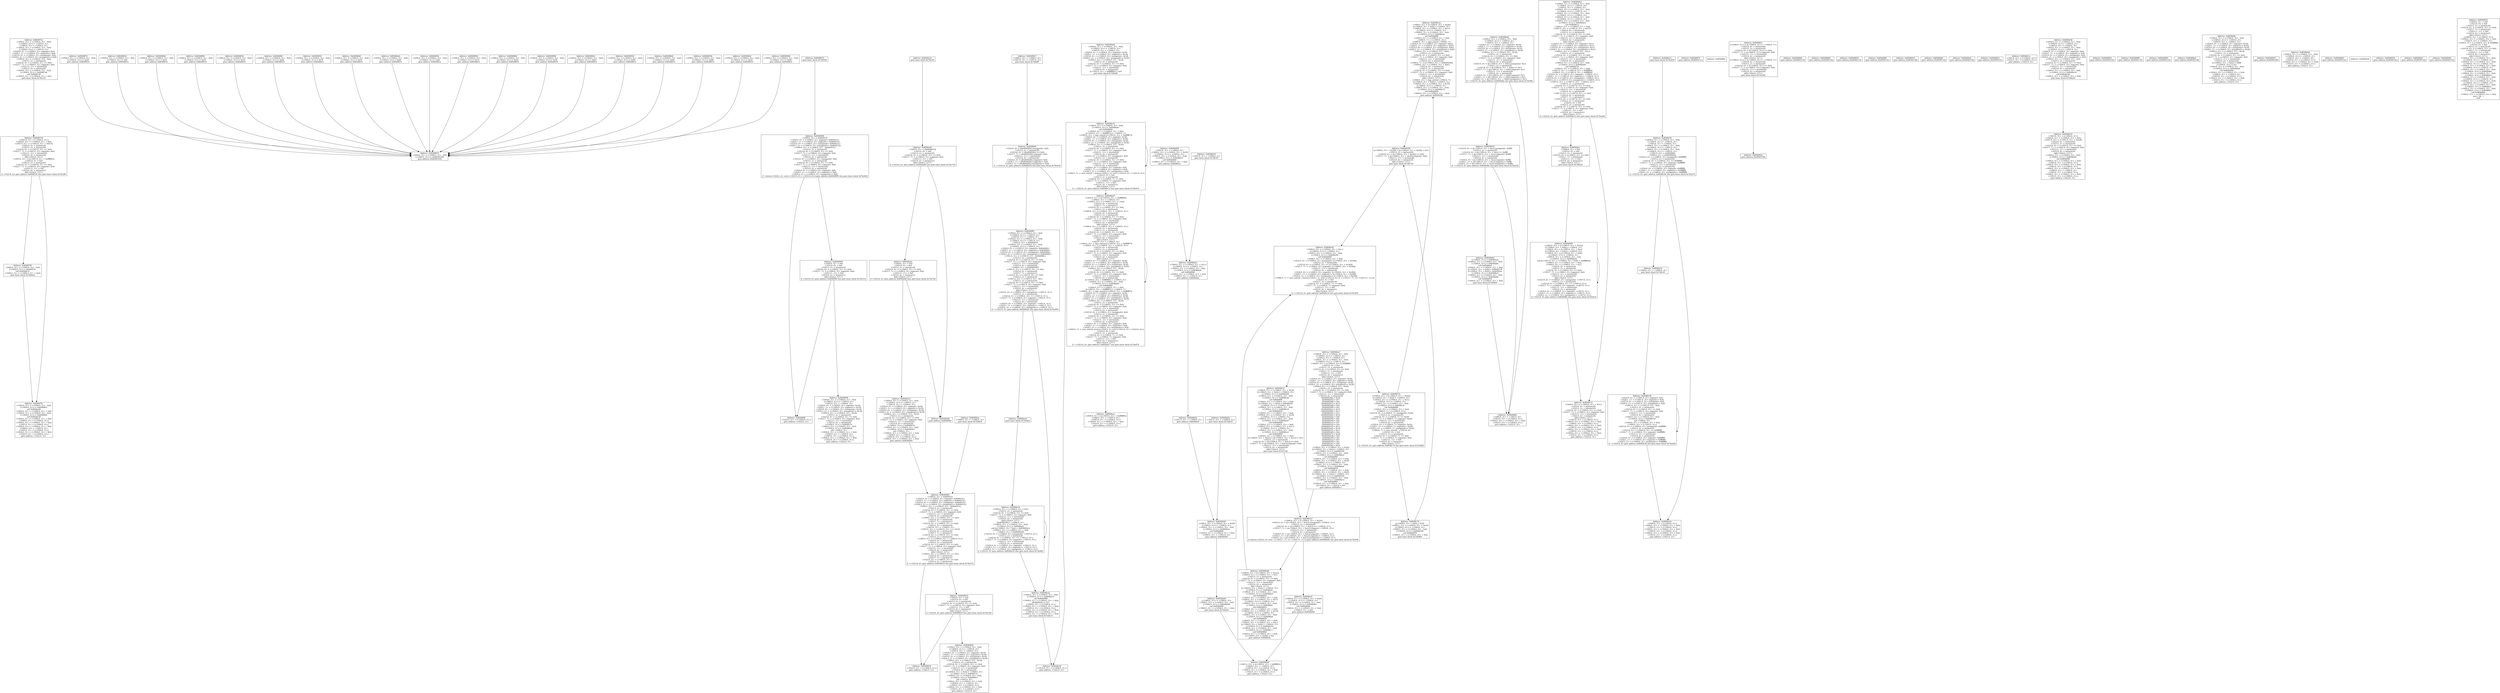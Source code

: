 digraph Program0x76d880 {
basicBlock0x76e390 [shape=box,label="Address: 0x80487dc\n<1004:0..31> = (<1004:0..31> - 0x4)\n[<1004:0..31>] = <1005:0..31>\n<1005:0..31> = <1004:0..31>\n<1004:0..31> = (<1004:0..31> - 0x4)\n[<1004:0..31>] = <1001:0..31>\n<1024:0..0> = (<1004:0..31> (signed)< 0x4)\n<1024:1..1> = (<1004:0..31> (signed)<= 0x4)\n<1023:0..0> = (<1004:0..31> (unsigned)< 0x4)\n<1024:2..2> = (<1004:0..31> (unsigned)<= 0x4)\n<1004:0..31> = (<1004:0..31> - 0x4)\n<1023:2..2> = intrinsic(0)\n<1023:6..6> = (<1004:0..31> == 0x0)\n<1023:7..7> = (<1004:0..31> (signed)< 0x0)\n<1023:11..11> = intrinsic(0)\n<1023:4..4> = intrinsic(0)\n<1004:0..31> = (<1004:0..31> - 0x4)\n[<1004:0..31>] = 0x80487e8\ncall 0x80487e8\n<1004:0..31> = (<1004:0..31> + 0x4)\ngoto basic block 0x76ec30\n"];
basicBlock0x76e3f0 [shape=box,label="Address: 0x80487f9\n<1004:0..31> = (<1004:0..31> - 0x4)\n[<1004:0..31>] = 0x80487fe\ncall 0x8048870\n<1004:0..31> = (<1004:0..31> + 0x4)\ngoto basic block 0x7d0da0\n"];
basicBlock0x76e450 [shape=box,label="Address: 0x8048810\n<1004:0..31> = (<1004:0..31> - 0x4)\n[<1004:0..31>] = [0x8049100]\ngoto address [0x8049104]\n"];
basicBlock0x76e4b0 [shape=box,label="Address: 0x804898f\n<1022:0..31> = [<1004:0..31>]\ngoto address <1022:0..31>\n"];
basicBlock0x76e510 [shape=box,label="Address: 0x8048999\n<1004:0..31> = (<1004:0..31> - 0x4)\n[<1004:0..31>] = <1005:0..31>\n<1005:0..31> = <1004:0..31>\n<1024:0..0> = (<1004:0..31> (signed)< 0x18)\n<1024:1..1> = (<1004:0..31> (signed)<= 0x18)\n<1023:0..0> = (<1004:0..31> (unsigned)< 0x18)\n<1024:2..2> = (<1004:0..31> (unsigned)<= 0x18)\n<1004:0..31> = (<1004:0..31> - 0x18)\n<1023:2..2> = intrinsic(0)\n<1023:6..6> = (<1004:0..31> == 0x0)\n<1023:7..7> = (<1004:0..31> (signed)< 0x0)\n<1023:11..11> = intrinsic(0)\n<1023:4..4> = intrinsic(0)\n[<1004:0..31>] = 0x804915c\n<1004:0..31> = (<1004:0..31> - 0x4)\n[<1004:0..31>] = 0x80489a8\ncall <1000:0..31>\n<1004:0..31> = (<1004:0..31> + 0x4)\n<1004:0..31> = <1005:0..31>\n<1005:0..31> = [<1004:0..31>]\n<1004:0..31> = (<1004:0..31> + 0x4)\n<1022:0..31> = [<1004:0..31>]\ngoto address <1022:0..31>\n"];
basicBlock0x76e570 [shape=box,label="Address: 0x80489c8\n<1022:0..31> = [<1004:0..31>]\ngoto address <1022:0..31>\n"];
basicBlock0x76e5d0 [shape=box,label="Address: 0x80489d2\n<1004:0..31> = (<1004:0..31> - 0x4)\n[<1004:0..31>] = <1005:0..31>\n<1005:0..31> = <1004:0..31>\n<1024:0..0> = (<1004:0..31> (signed)< 0x18)\n<1024:1..1> = (<1004:0..31> (signed)<= 0x18)\n<1023:0..0> = (<1004:0..31> (unsigned)< 0x18)\n<1024:2..2> = (<1004:0..31> (unsigned)<= 0x18)\n<1004:0..31> = (<1004:0..31> - 0x18)\n<1023:2..2> = intrinsic(0)\n<1023:6..6> = (<1004:0..31> == 0x0)\n<1023:7..7> = (<1004:0..31> (signed)< 0x0)\n<1023:11..11> = intrinsic(0)\n<1023:4..4> = intrinsic(0)\n[(<1004:0..31> + 0x4)] = <1000:0..31>\n[<1004:0..31>] = 0x804915c\n<1004:0..31> = (<1004:0..31> - 0x4)\n[<1004:0..31>] = 0x80489e5\ncall <1003:0..31>\n<1004:0..31> = (<1004:0..31> + 0x4)\n<1004:0..31> = <1005:0..31>\n<1005:0..31> = [<1004:0..31>]\n<1004:0..31> = (<1004:0..31> + 0x4)\n<1022:0..31> = [<1004:0..31>]\ngoto address <1022:0..31>\n"];
basicBlock0x76e630 [shape=box,label="Address: 0x80489f9\n<1004:0..31> = (<1004:0..31> - 0x4)\n[<1004:0..31>] = <1005:0..31>\n<1005:0..31> = <1004:0..31>\n<1004:0..31> = (<1004:0..31> - 0x4)\n[<1004:0..31>] = <1001:0..31>\n<1001:0..31> = 0x8049010\n<1004:0..31> = (<1004:0..31> - 0x4)\n[<1004:0..31>] = <1003:0..31>\n<1024:0..0> = (<1001:0..31> (signed)< 0x804900c)\n<1024:1..1> = (<1001:0..31> (signed)<= 0x804900c)\n<1023:0..0> = (<1001:0..31> (unsigned)< 0x804900c)\n<1024:2..2> = (<1001:0..31> (unsigned)<= 0x804900c)\n<1001:0..31> = (<1001:0..31> - 0x804900c)\n<1023:2..2> = intrinsic(0)\n<1023:6..6> = (<1001:0..31> == 0x0)\n<1023:7..7> = (<1001:0..31> (signed)< 0x0)\n<1023:11..11> = intrinsic(0)\n<1023:4..4> = intrinsic(0)\n<1000:0..31> = [0x8049290]\n<1001:0..31> = (<1001:0..31> >> 0x2)\n<1023:0..0> = intrinsic(0)\n<1023:7..7> = intrinsic(1)\n<1023:6..6> = (<1001:0..31> == 0x0)\n<1023:2..2> = intrinsic(0)\n<1001:0..31> = (<1001:0..31> - 0x1)\n<1023:2..2> = intrinsic(0)\n<1023:6..6> = (<1001:0..31> == 0x0)\n<1023:7..7> = (<1001:0..31> (signed)< 0x0)\n<1023:11..11> = intrinsic(0)\n<1023:4..4> = intrinsic(0)\nkill(<1024:0..127>)\n<1023:0..0> = (<1000:0..31> (unsigned)< <1001:0..31>)\n<1023:2..2> = intrinsic(0)\n<1023:6..6> = (<1000:0..31> == <1001:0..31>)\n<1023:7..7> = (<1000:0..31> (signed)< <1001:0..31>)\n<1023:11..11> = intrinsic(0)\n<1023:4..4> = intrinsic(0)\n<1024:0..0> = (<1000:0..31> (signed)< <1001:0..31>)\n<1024:1..1> = (<1000:0..31> (signed)<= <1001:0..31>)\n<1024:2..2> = (<1000:0..31> (unsigned)<= <1001:0..31>)\nif ~<1023:0..0> goto address 0x8048a2e else goto basic block 0x76e690\n"];
basicBlock0x76e690 [shape=box,label="Address: 0x8048a16\ngoto basic block 0x7d04a0\n"];
basicBlock0x76e6f0 [shape=box,label="Address: 0x8048a2e\n<1004:0..31> = (<1004:0..31> - 0x4)\n[<1004:0..31>] = 0x8048a33\ncall 0x8048980\n<1004:0..31> = (<1004:0..31> + 0x4)\n[0x804928c] = 0x1\n<1000:0..31> = [<1004:0..31>]\n<1004:0..31> = (<1004:0..31> + 0x4)\n<1001:0..31> = [<1004:0..31>]\n<1004:0..31> = (<1004:0..31> + 0x4)\n<1005:0..31> = [<1004:0..31>]\n<1004:0..31> = (<1004:0..31> + 0x4)\ngoto basic block 0x7d0ec0\n"];
basicBlock0x76e750 [shape=box,label="Address: 0x8048a4a\n<1000:0..31> = 0x0\n<1023:0..0> = 0x0\n<1023:2..2> = intrinsic(0)\n<1023:6..6> = (<1000:0..31> == 0x0)\n<1023:7..7> = (<1000:0..31> (signed)< 0x0)\n<1023:11..11> = 0x0\n<1023:4..4> = intrinsic(1)\nkill(<1024:0..127>)\nif <1023:6..6> goto address 0x8048a68 else goto basic block 0x76e7b0\n"];
basicBlock0x76e7b0 [shape=box,label="Address: 0x8048a53\n<1004:0..31> = (<1004:0..31> - 0x4)\n[<1004:0..31>] = <1005:0..31>\n<1005:0..31> = <1004:0..31>\n<1024:0..0> = (<1004:0..31> (signed)< 0x18)\n<1024:1..1> = (<1004:0..31> (signed)<= 0x18)\n<1023:0..0> = (<1004:0..31> (unsigned)< 0x18)\n<1024:2..2> = (<1004:0..31> (unsigned)<= 0x18)\n<1004:0..31> = (<1004:0..31> - 0x18)\n<1023:2..2> = intrinsic(0)\n<1023:6..6> = (<1004:0..31> == 0x0)\n<1023:7..7> = (<1004:0..31> (signed)< 0x0)\n<1023:11..11> = intrinsic(0)\n<1023:4..4> = intrinsic(0)\n[<1004:0..31>] = 0x8049014\n<1004:0..31> = (<1004:0..31> - 0x4)\n[<1004:0..31>] = 0x8048a62\ncall <1000:0..31>\n<1004:0..31> = (<1004:0..31> + 0x4)\n<1004:0..31> = <1005:0..31>\n<1005:0..31> = [<1004:0..31>]\n<1004:0..31> = (<1004:0..31> + 0x4)\ngoto address 0x80489b0\n"];
basicBlock0x76e810 [shape=box,label="Address: 0x8048a97\n<1003:0..31> = [(<1005:0..31> + 0xfffffff0)]\n<1000:0..31> = <1003:0..31>\n<1000:0..31> = (<1000:0..31> << 0x2)\n<1023:0..0> = intrinsic(0)\n<1023:7..7> = intrinsic(1)\n<1023:6..6> = (<1000:0..31> == 0x0)\n<1023:2..2> = intrinsic(0)\n<1000:0..31> = (<1000:0..31> + <1003:0..31>)\n<1023:0..0> = intrinsic(0)\n<1023:2..2> = intrinsic(0)\n<1023:6..6> = (<1000:0..31> == 0x0)\n<1023:7..7> = (<1000:0..31> (signed)< 0x0)\n<1023:11..11> = intrinsic(0)\n<1023:4..4> = intrinsic(0)\nkill(<1024:0..127>)\n<1000:0..31> = (<1000:0..31> + <1000:0..31>)\n<1023:0..0> = intrinsic(0)\n<1023:2..2> = intrinsic(0)\n<1023:6..6> = (<1000:0..31> == 0x0)\n<1023:7..7> = (<1000:0..31> (signed)< 0x0)\n<1023:11..11> = intrinsic(0)\n<1023:4..4> = intrinsic(0)\nkill(<1024:0..127>)\n<1003:0..31> = <1000:0..31>\n<1000:0..31> = sign_extend [(<1005:0..31> + 0xfffffff7)]\n<1000:0..31> = (<1000:0..31> + <1003:0..31>)\n<1023:0..0> = intrinsic(0)\n<1023:2..2> = intrinsic(0)\n<1023:6..6> = (<1000:0..31> == 0x0)\n<1023:7..7> = (<1000:0..31> (signed)< 0x0)\n<1023:11..11> = intrinsic(0)\n<1023:4..4> = intrinsic(0)\nkill(<1024:0..127>)\n<1024:0..0> = (<1000:0..31> (signed)< 0x30)\n<1024:1..1> = (<1000:0..31> (signed)<= 0x30)\n<1023:0..0> = (<1000:0..31> (unsigned)< 0x30)\n<1024:2..2> = (<1000:0..31> (unsigned)<= 0x30)\n<1000:0..31> = (<1000:0..31> - 0x30)\n<1023:2..2> = intrinsic(0)\n<1023:6..6> = (<1000:0..31> == 0x0)\n<1023:7..7> = (<1000:0..31> (signed)< 0x0)\n<1023:11..11> = intrinsic(0)\n<1023:4..4> = intrinsic(0)\n[(<1005:0..31> + 0xfffffff0)] = <1000:0..31>\n<1004:0..31> = (<1004:0..31> - 0x4)\n[<1004:0..31>] = 0x8048ab6\ncall 0x8048840\n<1004:0..31> = (<1004:0..31> + 0x4)\n[(<1005:0..31> + 0xfffffff7)] = <1000:0..7>\n<1000:0..31> = sign_extend [(<1005:0..31> + 0xfffffff7)]\n<1024:0..0> = (<1000:0..31> (signed)< 0x30)\n<1024:1..1> = (<1000:0..31> (signed)<= 0x30)\n<1023:0..0> = (<1000:0..31> (unsigned)< 0x30)\n<1024:2..2> = (<1000:0..31> (unsigned)<= 0x30)\n<1000:0..31> = (<1000:0..31> - 0x30)\n<1023:2..2> = intrinsic(0)\n<1023:6..6> = (<1000:0..31> == 0x0)\n<1023:7..7> = (<1000:0..31> (signed)< 0x0)\n<1023:11..11> = intrinsic(0)\n<1023:4..4> = intrinsic(0)\n<1023:0..0> = (<1000:0..31> (unsigned)< 0x9)\n<1023:2..2> = intrinsic(0)\n<1023:6..6> = (<1000:0..31> == 0x9)\n<1023:7..7> = (<1000:0..31> (signed)< 0x9)\n<1023:11..11> = intrinsic(0)\n<1023:4..4> = intrinsic(0)\n<1024:0..0> = (<1000:0..31> (signed)< 0x9)\n<1024:1..1> = (<1000:0..31> (signed)<= 0x9)\n<1024:2..2> = (<1000:0..31> (unsigned)<= 0x9)\n<1000:0..7> = zero_extend choice(<1024:2..2> over (<1023:0..0> | <1023:6..6>))\n<1023:0..0> = 0x0\n<1023:2..2> = intrinsic(0)\n<1023:6..6> = (<1000:0..7> == 0x0)\n<1023:7..7> = (<1000:0..7> (signed)< 0x0)\n<1023:11..11> = 0x0\n<1023:4..4> = intrinsic(1)\nkill(<1024:0..127>)\nif ~<1023:6..6> goto address 0x8048a97 else goto basic block 0x76e870\n"];
basicBlock0x76e870 [shape=box,label="Address: 0x8048aca\n<1000:0..31> = [(<1005:0..31> + 0xfffffff0)]\n<1004:0..31> = <1005:0..31>\n<1005:0..31> = [<1004:0..31>]\n<1004:0..31> = (<1004:0..31> + 0x4)\n<1022:0..31> = [<1004:0..31>]\ngoto address <1022:0..31>\n"];
basicBlock0x76e8d0 [shape=box,label="Address: 0x8048c3a\n<1000:0..31> = [(<1004:0..31> + 0x28)]\n[(<1004:0..31> + 0x4)] = <1000:0..31>\n<1000:0..31> = (<1004:0..31> + 0x1c)\n[<1004:0..31>] = <1000:0..31>\n<1004:0..31> = (<1004:0..31> - 0x4)\n[<1004:0..31>] = 0x8048c4e\ncall 0x8048880\n<1004:0..31> = (<1004:0..31> + 0x4)\n<1000:0..7> = [<1000:0..31>]\n<1000:0..31> = sign_extend <1000:0..7>\n<1024:0..0> = (<1000:0..31> (signed)< 0x61)\n<1024:1..1> = (<1000:0..31> (signed)<= 0x61)\n<1023:0..0> = (<1000:0..31> (unsigned)< 0x61)\n<1024:2..2> = (<1000:0..31> (unsigned)<= 0x61)\n<1000:0..31> = (<1000:0..31> - 0x61)\n<1023:2..2> = intrinsic(0)\n<1023:6..6> = (<1000:0..31> == 0x0)\n<1023:7..7> = (<1000:0..31> (signed)< 0x0)\n<1023:11..11> = intrinsic(0)\n<1023:4..4> = intrinsic(0)\n<1000:0..7> = [(<1000:0..31> + 0x8049294)]\n<1000:0..31> = (<1000:0..31> + 0x61)\n<1023:0..0> = intrinsic(0)\n<1023:2..2> = intrinsic(0)\n<1023:6..6> = (<1000:0..31> == 0x0)\n<1023:7..7> = (<1000:0..31> (signed)< 0x0)\n<1023:11..11> = intrinsic(0)\n<1023:4..4> = intrinsic(0)\nkill(<1024:0..127>)\n<1000:0..31> = sign_extend <1000:0..7>\n[(<1004:0..31> + 0x4)] = <1000:0..31>\n<1000:0..31> = (<1004:0..31> + 0x18)\n[<1004:0..31>] = <1000:0..31>\n<1004:0..31> = (<1004:0..31> - 0x4)\n[<1004:0..31>] = 0x8048c72\ncall 0x8048850\n<1004:0..31> = (<1004:0..31> + 0x4)\ngoto address 0x8048c88\n"];
basicBlock0x76e930 [shape=box,label="Address: 0x8048ca7\n<1000:0..31> = (<1004:0..31> + 0x18)\n[(<1004:0..31> + 0x4)] = <1000:0..31>\n[<1004:0..31>] = 0x8049200\n<1004:0..31> = (<1004:0..31> - 0x4)\n[<1004:0..31>] = 0x8048cbb\ncall 0x80488f0\n<1004:0..31> = (<1004:0..31> + 0x4)\n[(<1004:0..31> + 0x4)] = 0x8048920\n[<1004:0..31>] = <1000:0..31>\n<1004:0..31> = (<1004:0..31> - 0x4)\n[<1004:0..31>] = 0x8048ccb\ncall 0x8048910\n<1004:0..31> = (<1004:0..31> + 0x4)\n<1000:0..31> = (<1004:0..31> + 0x18)\n[<1004:0..31>] = <1000:0..31>\n<1004:0..31> = (<1004:0..31> - 0x4)\n[<1004:0..31>] = 0x8048cd7\ncall 0x80488d0\n<1004:0..31> = (<1004:0..31> + 0x4)\n<1000:0..31> = (<1004:0..31> + 0x1c)\n[<1004:0..31>] = <1000:0..31>\n<1004:0..31> = (<1004:0..31> - 0x4)\n[<1004:0..31>] = 0x8048ce3\ncall 0x80488d0\n<1004:0..31> = (<1004:0..31> + 0x4)\n[(<1004:0..31> + 0x2c)] = ([(<1004:0..31> + 0x2c)] + 0x1)\n<1023:2..2> = intrinsic(0)\n<1023:6..6> = ([(<1004:0..31> + 0x2c)] == 0x0)\n<1023:7..7> = ([(<1004:0..31> + 0x2c)] (signed)< 0x0)\n<1023:11..11> = intrinsic(0)\n<1023:4..4> = intrinsic(0)\nkill(<1024:0..127>)\ngoto basic block 0x7d1100\n"];
basicBlock0x76e990 [shape=box,label="Address: 0x8048cf5\n<1000:0..31> = (<1004:0..31> + 0x20)\n[<1004:0..31>] = <1000:0..31>\n<1004:0..31> = (<1004:0..31> - 0x4)\n[<1004:0..31>] = 0x8048d01\ncall 0x80488d0\n<1004:0..31> = (<1004:0..31> + 0x4)\n<1000:0..31> = 0x0\ngoto address 0x8048d48\n"];
basicBlock0x76e9f0 [shape=box,label="Address: 0x8048d59\n<1023:0..0> = ([(<1005:0..31> + 0xc)] (unsigned)< 0xffff)\n<1023:2..2> = intrinsic(0)\n<1023:6..6> = ([(<1005:0..31> + 0xc)] == 0xffff)\n<1023:7..7> = ([(<1005:0..31> + 0xc)] (signed)< 0xffff)\n<1023:11..11> = intrinsic(0)\n<1023:4..4> = intrinsic(0)\n<1024:0..0> = ([(<1005:0..31> + 0xc)] (signed)< 0xffff)\n<1024:1..1> = ([(<1005:0..31> + 0xc)] (signed)<= 0xffff)\n<1024:2..2> = ([(<1005:0..31> + 0xc)] (unsigned)<= 0xffff)\nif ~<1023:6..6> goto address 0x8048d8a else goto basic block 0x76ea50\n"];
basicBlock0x76ea50 [shape=box,label="Address: 0x8048d62\n[<1004:0..31>] = 0x80492ae\n<1004:0..31> = (<1004:0..31> - 0x4)\n[<1004:0..31>] = 0x8048d6e\ncall 0x80488a0\n<1004:0..31> = (<1004:0..31> + 0x4)\n[(<1004:0..31> + 0x8)] = 0x8049158\n[(<1004:0..31> + 0x4)] = 0x80492ae\n[<1004:0..31>] = 0x80488c0\n<1004:0..31> = (<1004:0..31> - 0x4)\n[<1004:0..31>] = 0x8048d8a\ncall 0x8048830\n<1004:0..31> = (<1004:0..31> + 0x4)\ngoto basic block 0x7d0b00\n"];
basicBlock0x76eab0 [shape=box,label="Address: 0x8048dee\n<1006:0..31> = 0x0\n<1023:0..0> = 0x0\n<1023:2..2> = intrinsic(0)\n<1023:6..6> = (<1006:0..31> == 0x0)\n<1023:7..7> = intrinsic(0)\n<1023:11..11> = 0x0\n<1023:4..4> = intrinsic(1)\nkill(<1024:0..127>)\ngoto basic block 0x7d0c20\n"];
basicBlock0x76eb10 [shape=box,label="Address: 0x8048e12\n<1004:0..31> = (<1004:0..31> + 0x1c)\n<1023:0..0> = intrinsic(0)\n<1023:2..2> = intrinsic(0)\n<1023:6..6> = (<1004:0..31> == 0x0)\n<1023:7..7> = (<1004:0..31> (signed)< 0x0)\n<1023:11..11> = intrinsic(0)\n<1023:4..4> = intrinsic(0)\nkill(<1024:0..127>)\n<1001:0..31> = [<1004:0..31>]\n<1004:0..31> = (<1004:0..31> + 0x4)\n<1006:0..31> = [<1004:0..31>]\n<1004:0..31> = (<1004:0..31> + 0x4)\n<1007:0..31> = [<1004:0..31>]\n<1004:0..31> = (<1004:0..31> + 0x4)\n<1005:0..31> = [<1004:0..31>]\n<1004:0..31> = (<1004:0..31> + 0x4)\n<1022:0..31> = [<1004:0..31>]\ngoto address <1022:0..31>\n"];
basicBlock0x76eb70 [shape=box,label="Address: 0x8048e34\n<1006:0..31> = <1006:0..31>\ngoto basic block 0x7d0ce0\n"];
basicBlock0x76ebd0 [shape=box,label="Address: 0x8048e44\n<1000:0..31> = [<1004:0..31>]\n<1004:0..31> = (<1004:0..31> + 0x4)\n<1001:0..31> = [<1004:0..31>]\n<1004:0..31> = (<1004:0..31> + 0x4)\n<1005:0..31> = [<1004:0..31>]\n<1004:0..31> = (<1004:0..31> + 0x4)\n<1022:0..31> = [<1004:0..31>]\ngoto address <1022:0..31>\n"];
basicBlock0x76ec30 [shape=box,label="Address: 0x80487e8\n<1001:0..31> = [<1004:0..31>]\n<1004:0..31> = (<1004:0..31> + 0x4)\n<1001:0..31> = (<1001:0..31> + 0x914)\n<1023:0..0> = intrinsic(0)\n<1023:2..2> = intrinsic(0)\n<1023:6..6> = (<1001:0..31> == 0x0)\n<1023:7..7> = (<1001:0..31> (signed)< 0x0)\n<1023:11..11> = intrinsic(0)\n<1023:4..4> = intrinsic(0)\nkill(<1024:0..127>)\n<1003:0..31> = [(<1001:0..31> + 0xfffffffc)]\n<1023:0..0> = 0x0\n<1023:2..2> = intrinsic(0)\n<1023:6..6> = (<1003:0..31> == 0x0)\n<1023:7..7> = (<1003:0..31> (signed)< 0x0)\n<1023:11..11> = 0x0\n<1023:4..4> = intrinsic(1)\nkill(<1024:0..127>)\nif <1023:6..6> goto address 0x80487fe else goto basic block 0x76e3f0\n"];
basicBlock0x76ec90 [shape=box,label="Address: 0x8048870\ngoto address [0x804911c]\n"];
basicBlock0x76ecf0 [shape=box,label="Address: 0x8048a40\n<1002:0..31> = [0x8049014]\n<1023:0..0> = 0x0\n<1023:2..2> = intrinsic(0)\n<1023:6..6> = (<1002:0..31> == 0x0)\n<1023:7..7> = (<1002:0..31> (signed)< 0x0)\n<1023:11..11> = 0x0\n<1023:4..4> = intrinsic(1)\nkill(<1024:0..127>)\nif <1023:6..6> goto address 0x8048a68 else goto basic block 0x76e750\n"];
basicBlock0x76ed50 [shape=box,label="Address: 0x8048e20\n<1004:0..31> = (<1004:0..31> - 0x4)\n[<1004:0..31>] = <1005:0..31>\n<1005:0..31> = <1004:0..31>\n<1004:0..31> = (<1004:0..31> - 0x4)\n[<1004:0..31>] = <1001:0..31>\n<1004:0..31> = (<1004:0..31> - 0x4)\n[<1004:0..31>] = <1003:0..31>\n<1001:0..31> = 0x8049004\n<1000:0..31> = [0x8049004]\n<1023:0..0> = (<1000:0..31> (unsigned)< 0xffffffff)\n<1023:2..2> = intrinsic(0)\n<1023:6..6> = (<1000:0..31> == 0xffffffff)\n<1023:7..7> = (<1000:0..31> (signed)< 0xffffffff)\n<1023:11..11> = intrinsic(0)\n<1023:4..4> = intrinsic(0)\n<1024:0..0> = (<1000:0..31> (signed)< 0xffffffff)\n<1024:1..1> = (<1000:0..31> (signed)<= 0xffffffff)\n<1024:2..2> = (<1000:0..31> (unsigned)<= 0xffffffff)\nif <1023:6..6> goto address 0x8048e44 else goto basic block 0x76eb70\n"];
basicBlock0x76edb0 [shape=box,label="Address: 0x804880c\n"];
basicBlock0x76ee10 [shape=box,label="Address: 0x804881c\n[<1000:0..31>] = ([<1000:0..31>] + <1000:0..7>)\n<1023:0..0> = intrinsic(0)\n<1023:2..2> = intrinsic(0)\n<1023:6..6> = ([<1000:0..31>] == 0x0)\n<1023:7..7> = ([<1000:0..31>] (signed)< 0x0)\n<1023:11..11> = intrinsic(0)\n<1023:4..4> = intrinsic(0)\nkill(<1024:0..127>)\n[<1000:0..31>] = ([<1000:0..31>] + <1000:0..7>)\n<1023:0..0> = intrinsic(0)\n<1023:2..2> = intrinsic(0)\n<1023:6..6> = ([<1000:0..31>] == 0x0)\n<1023:7..7> = ([<1000:0..31>] (signed)< 0x0)\n<1023:11..11> = intrinsic(0)\n<1023:4..4> = intrinsic(0)\nkill(<1024:0..127>)\ngoto basic block 0x7d1040\n"];
basicBlock0x76ee70 [shape=box,label="Address: 0x8048990\n<1000:0..31> = 0x0\n<1023:0..0> = 0x0\n<1023:2..2> = intrinsic(0)\n<1023:6..6> = (<1000:0..31> == 0x0)\n<1023:7..7> = (<1000:0..31> (signed)< 0x0)\n<1023:11..11> = 0x0\n<1023:4..4> = intrinsic(1)\nkill(<1024:0..127>)\nif <1023:6..6> goto address 0x804898f else goto basic block 0x76e510\n"];
basicBlock0x76eed0 [shape=box,label="Address: 0x80489aa\n<1006:0..31> = <1006:0..31>\ngoto basic block 0x7d0620\n"];
basicBlock0x7d03e0 [shape=box,label="Address: 0x80489c9\n<1003:0..31> = 0x0\n<1023:0..0> = 0x0\n<1023:2..2> = intrinsic(0)\n<1023:6..6> = (<1003:0..31> == 0x0)\n<1023:7..7> = (<1003:0..31> (signed)< 0x0)\n<1023:11..11> = 0x0\n<1023:4..4> = intrinsic(1)\nkill(<1024:0..127>)\nif <1023:6..6> goto address 0x80489c8 else goto basic block 0x76e5d0\n"];
basicBlock0x7d0440 [shape=box,label="Address: 0x80489e7\n<1006:0..31> = <1006:0..31>\n<1007:0..31> = <1007:0..31>\ngoto basic block 0x7d6df0\n"];
basicBlock0x7d04a0 [shape=box,label="Address: 0x8048a18\n<1000:0..31> = (<1000:0..31> + 0x1)\n<1023:2..2> = intrinsic(0)\n<1023:6..6> = (<1000:0..31> == 0x0)\n<1023:7..7> = (<1000:0..31> (signed)< 0x0)\n<1023:11..11> = intrinsic(0)\n<1023:4..4> = intrinsic(0)\nkill(<1024:0..127>)\n[0x8049290] = <1000:0..31>\n<1004:0..31> = (<1004:0..31> - 0x4)\n[<1004:0..31>] = 0x8048a25\ncall [((<1000:0..31> * 0x4) + 0x804900c)]\n<1004:0..31> = (<1004:0..31> + 0x4)\n<1000:0..31> = [0x8049290]\n<1023:0..0> = (<1000:0..31> (unsigned)< <1001:0..31>)\n<1023:2..2> = intrinsic(0)\n<1023:6..6> = (<1000:0..31> == <1001:0..31>)\n<1023:7..7> = (<1000:0..31> (signed)< <1001:0..31>)\n<1023:11..11> = intrinsic(0)\n<1023:4..4> = intrinsic(0)\n<1024:0..0> = (<1000:0..31> (signed)< <1001:0..31>)\n<1024:1..1> = (<1000:0..31> (signed)<= <1001:0..31>)\n<1024:2..2> = (<1000:0..31> (unsigned)<= <1001:0..31>)\nif <1023:0..0> goto address 0x8048a18 else goto basic block 0x76e6f0\n"];
basicBlock0x7d0500 [shape=box,label="Address: 0x8048980\n<1000:0..31> = 0x804915f\n<1024:0..0> = (<1000:0..31> (signed)< 0x804915c)\n<1024:1..1> = (<1000:0..31> (signed)<= 0x804915c)\n<1023:0..0> = (<1000:0..31> (unsigned)< 0x804915c)\n<1024:2..2> = (<1000:0..31> (unsigned)<= 0x804915c)\n<1000:0..31> = (<1000:0..31> - 0x804915c)\n<1023:2..2> = intrinsic(0)\n<1023:6..6> = (<1000:0..31> == 0x0)\n<1023:7..7> = (<1000:0..31> (signed)< 0x0)\n<1023:11..11> = intrinsic(0)\n<1023:4..4> = intrinsic(0)\n<1023:0..0> = (<1000:0..31> (unsigned)< 0x6)\n<1023:2..2> = intrinsic(0)\n<1023:6..6> = (<1000:0..31> == 0x6)\n<1023:7..7> = (<1000:0..31> (signed)< 0x6)\n<1023:11..11> = intrinsic(0)\n<1023:4..4> = intrinsic(0)\n<1024:0..0> = (<1000:0..31> (signed)< 0x6)\n<1024:1..1> = (<1000:0..31> (signed)<= 0x6)\n<1024:2..2> = (<1000:0..31> (unsigned)<= 0x6)\nif ~choice(<1024:2..2> over (<1023:0..0> | <1023:6..6>)) goto address 0x8048990 else goto basic block 0x76e4b0\n"];
basicBlock0x7d0560 [shape=box,label="Address: 0x8048a3e\ngoto basic block 0x76ecf0\n"];
basicBlock0x7d05c0 [shape=box,label="Address: 0x8048a68\ngoto address 0x80489b0\n"];
basicBlock0x7d0620 [shape=box,label="Address: 0x80489b0\n<1000:0..31> = 0x804915c\n<1024:0..0> = (<1000:0..31> (signed)< 0x804915c)\n<1024:1..1> = (<1000:0..31> (signed)<= 0x804915c)\n<1023:0..0> = (<1000:0..31> (unsigned)< 0x804915c)\n<1024:2..2> = (<1000:0..31> (unsigned)<= 0x804915c)\n<1000:0..31> = (<1000:0..31> - 0x804915c)\n<1023:2..2> = intrinsic(0)\n<1023:6..6> = (<1000:0..31> == 0x0)\n<1023:7..7> = (<1000:0..31> (signed)< 0x0)\n<1023:11..11> = intrinsic(0)\n<1023:4..4> = intrinsic(0)\n<1000:0..31> = (<1000:0..31> >> 0x2)\n<1023:0..0> = intrinsic(0)\n<1023:7..7> = intrinsic(1)\n<1023:6..6> = (<1000:0..31> == 0x0)\n<1023:2..2> = intrinsic(0)\n<1003:0..31> = <1000:0..31>\n<1003:0..31> = (<1003:0..31> >>> 0x1f)\n<1023:0..0> = intrinsic(0)\n<1023:7..7> = intrinsic(1)\n<1023:6..6> = (<1003:0..31> == 0x0)\n<1023:2..2> = intrinsic(0)\n<1000:0..31> = (<1000:0..31> + <1003:0..31>)\n<1023:0..0> = intrinsic(0)\n<1023:2..2> = intrinsic(0)\n<1023:6..6> = (<1000:0..31> == 0x0)\n<1023:7..7> = (<1000:0..31> (signed)< 0x0)\n<1023:11..11> = intrinsic(0)\n<1023:4..4> = intrinsic(0)\nkill(<1024:0..127>)\n<1000:0..31> = (<1000:0..31> >> 0x1)\n<1023:0..0> = intrinsic(0)\n<1023:7..7> = intrinsic(1)\n<1023:6..6> = (<1000:0..31> == 0x0)\n<1023:2..2> = intrinsic(0)\nif ~<1023:6..6> goto address 0x80489c9 else goto basic block 0x76e570\n"];
basicBlock0x7d0680 [shape=box,label="Address: 0x8048840\ngoto address [0x8049110]\n"];
basicBlock0x7d06e0 [shape=box,label="Address: 0x8048acf\n<1004:0..31> = (<1004:0..31> - 0x4)\n[<1004:0..31>] = <1005:0..31>\n<1005:0..31> = <1004:0..31>\n<1004:0..31> = (<1004:0..31> - 0x4)\n[<1004:0..31>] = <1001:0..31>\n<1004:0..31> = (<1004:0..31> & 0xfffffff0)\n<1023:0..0> = 0x0\n<1023:2..2> = intrinsic(0)\n<1023:6..6> = (<1004:0..31> == 0x0)\n<1023:7..7> = intrinsic(0)\n<1023:11..11> = 0x0\n<1023:4..4> = intrinsic(1)\nkill(<1024:0..127>)\n<1024:0..0> = (<1004:0..31> (signed)< 0x30)\n<1024:1..1> = (<1004:0..31> (signed)<= 0x30)\n<1023:0..0> = (<1004:0..31> (unsigned)< 0x30)\n<1024:2..2> = (<1004:0..31> (unsigned)<= 0x30)\n<1004:0..31> = (<1004:0..31> - 0x30)\n<1023:2..2> = intrinsic(0)\n<1023:6..6> = (<1004:0..31> == 0x0)\n<1023:7..7> = (<1004:0..31> (signed)< 0x0)\n<1023:11..11> = intrinsic(0)\n<1023:4..4> = intrinsic(0)\n[0x8049294] = 0x18\n[0x8049295] = 0x7\n[0x8049296] = 0x4\n[0x8049297] = 0x12\n[0x8049298] = 0xe\n[0x8049299] = 0x2\n[0x804929a] = 0x15\n[0x804929b] = 0x17\n[0x804929c] = 0x3\n[0x804929d] = 0x14\n[0x804929e] = 0x8\n[0x804929f] = 0x6\n[0x80492a0] = 0xb\n[0x80492a1] = 0x1\n[0x80492a2] = 0xa\n[0x80492a3] = 0x11\n[0x80492a4] = 0x19\n[0x80492a5] = 0x13\n[0x80492a6] = 0xd\n[0x80492a7] = 0x16\n[0x80492a8] = 0x9\n[0x80492a9] = 0xf\n[0x80492aa] = 0x5\n[0x80492ab] = 0xc\n[0x80492ac] = 0x0\n[0x80492ad] = 0x10\n<1000:0..31> = (<1004:0..31> + 0x24)\n[(<1004:0..31> + 0x4)] = <1000:0..31>\n[<1004:0..31>] = 0x8049160\n<1004:0..31> = (<1004:0..31> - 0x4)\n[<1004:0..31>] = 0x8048ba3\ncall 0x8048900\n<1004:0..31> = (<1004:0..31> + 0x4)\n<1000:0..31> = (<1004:0..31> + 0x20)\n[<1004:0..31>] = <1000:0..31>\n<1004:0..31> = (<1004:0..31> - 0x4)\n[<1004:0..31>] = 0x8048baf\ncall 0x8048820\n<1004:0..31> = (<1004:0..31> + 0x4)\n<1000:0..31> = (<1004:0..31> + 0x20)\n[(<1004:0..31> + 0x4)] = <1000:0..31>\n[<1004:0..31>] = 0x8049160\n<1004:0..31> = (<1004:0..31> - 0x4)\n[<1004:0..31>] = 0x8048bc3\ncall 0x8048860\n<1004:0..31> = (<1004:0..31> + 0x4)\n[(<1004:0..31> + 0x2c)] = 0x0\ngoto address 0x8048ce7\n"];
basicBlock0x7d0740 [shape=box,label="Address: 0x8048880\ngoto address [0x8049120]\n"];
basicBlock0x7d07a0 [shape=box,label="Address: 0x8048850\ngoto address [0x8049114]\n"];
basicBlock0x7d0800 [shape=box,label="Address: 0x8048c88\n[(<1004:0..31> + 0x28)] = ([(<1004:0..31> + 0x28)] + 0x1)\n<1023:2..2> = intrinsic(0)\n<1023:6..6> = ([(<1004:0..31> + 0x28)] == 0x0)\n<1023:7..7> = ([(<1004:0..31> + 0x28)] (signed)< 0x0)\n<1023:11..11> = intrinsic(0)\n<1023:4..4> = intrinsic(0)\nkill(<1024:0..127>)\ngoto basic block 0x7d6730\n"];
basicBlock0x7d0860 [shape=box,label="Address: 0x8048c74\n[(<1004:0..31> + 0x4)] = 0x20\n<1000:0..31> = (<1004:0..31> + 0x18)\n[<1004:0..31>] = <1000:0..31>\n<1004:0..31> = (<1004:0..31> - 0x4)\n[<1004:0..31>] = 0x8048c88\ncall 0x8048850\n<1004:0..31> = (<1004:0..31> + 0x4)\ngoto basic block 0x7d0800\n"];
basicBlock0x7d08c0 [shape=box,label="Address: 0x80488f0\ngoto address [0x804913c]\n"];
basicBlock0x7d0920 [shape=box,label="Address: 0x8048910\ngoto address [0x8049144]\n"];
basicBlock0x7d0980 [shape=box,label="Address: 0x80488d0\ngoto address [0x8049134]\n"];
basicBlock0x7d09e0 [shape=box,label="Address: 0x8048bd0\n<1000:0..31> = [(<1004:0..31> + 0x2c)]\n<1000:0..31> = (<1000:0..31> + 0x1)\n<1023:2..2> = intrinsic(0)\n<1023:6..6> = (<1000:0..31> == 0x0)\n<1023:7..7> = (<1000:0..31> (signed)< 0x0)\n<1023:11..11> = intrinsic(0)\n<1023:4..4> = intrinsic(0)\nkill(<1024:0..127>)\n[(<1004:0..31> + 0x4)] = <1000:0..31>\n[<1004:0..31>] = 0x8048e6c\n<1004:0..31> = (<1004:0..31> - 0x4)\n[<1004:0..31>] = 0x8048be5\ncall 0x80488e0\n<1004:0..31> = (<1004:0..31> + 0x4)\n<1000:0..31> = (<1004:0..31> + 0x1c)\n[<1004:0..31>] = <1000:0..31>\n<1004:0..31> = (<1004:0..31> - 0x4)\n[<1004:0..31>] = 0x8048bf1\ncall 0x8048820\n<1004:0..31> = (<1004:0..31> + 0x4)\n<1000:0..31> = (<1004:0..31> + 0x18)\n[<1004:0..31>] = <1000:0..31>\n<1004:0..31> = (<1004:0..31> - 0x4)\n[<1004:0..31>] = 0x8048bfd\ncall 0x8048820\n<1004:0..31> = (<1004:0..31> + 0x4)\n<1000:0..31> = (<1004:0..31> + 0x1c)\n[(<1004:0..31> + 0x4)] = <1000:0..31>\n[<1004:0..31>] = 0x8049160\n<1004:0..31> = (<1004:0..31> - 0x4)\n[<1004:0..31>] = 0x8048c11\ncall 0x8048860\n<1004:0..31> = (<1004:0..31> + 0x4)\n[(<1004:0..31> + 0x28)] = 0x0\ngoto address 0x8048c8c\n"];
basicBlock0x7d0a40 [shape=box,label="Address: 0x8048d48\n<1001:0..31> = [(<1005:0..31> + 0xfffffffc)]\n<1004:0..31> = <1005:0..31>\n<1005:0..31> = [<1004:0..31>]\n<1004:0..31> = (<1004:0..31> + 0x4)\n<1022:0..31> = [<1004:0..31>]\ngoto address <1022:0..31>\n"];
basicBlock0x7d0aa0 [shape=box,label="Address: 0x8048d08\n<1001:0..31> = <1000:0..31>\n<1000:0..31> = (<1004:0..31> + 0x18)\n[<1004:0..31>] = <1000:0..31>\n<1004:0..31> = (<1004:0..31> - 0x4)\n[<1004:0..31>] = 0x8048d16\ncall 0x80488d0\n<1004:0..31> = (<1004:0..31> + 0x4)\ngoto address 0x8048d1a\n"];
basicBlock0x7d0b00 [shape=box,label="Address: 0x8048d8a\n<1004:0..31> = <1005:0..31>\n<1005:0..31> = [<1004:0..31>]\n<1004:0..31> = (<1004:0..31> + 0x4)\n<1022:0..31> = [<1004:0..31>]\ngoto address <1022:0..31>\n"];
basicBlock0x7d0b60 [shape=box,label="Address: 0x80488a0\ngoto address [0x8049128]\n"];
basicBlock0x7d0bc0 [shape=box,label="Address: 0x8048830\ngoto address [0x804910c]\n"];
basicBlock0x7d0c20 [shape=box,label="Address: 0x8048df0\n<1000:0..31> = [(<1005:0..31> + 0x10)]\n[(<1004:0..31> + 0x8)] = <1000:0..31>\n<1000:0..31> = [(<1005:0..31> + 0xc)]\n[(<1004:0..31> + 0x4)] = <1000:0..31>\n<1000:0..31> = [(<1005:0..31> + 0x8)]\n[<1004:0..31>] = <1000:0..31>\n<1004:0..31> = (<1004:0..31> - 0x4)\n[<1004:0..31>] = 0x8048e0b\ncall [((<1001:0..31> + (<1006:0..31> * 0x4)) + 0xffffff04)]\n<1004:0..31> = (<1004:0..31> + 0x4)\n<1006:0..31> = (<1006:0..31> + 0x1)\n<1023:0..0> = intrinsic(0)\n<1023:2..2> = intrinsic(0)\n<1023:6..6> = (<1006:0..31> == 0x0)\n<1023:7..7> = (<1006:0..31> (signed)< 0x0)\n<1023:11..11> = intrinsic(0)\n<1023:4..4> = intrinsic(0)\nkill(<1024:0..127>)\n<1023:0..0> = (<1006:0..31> (unsigned)< <1007:0..31>)\n<1023:2..2> = intrinsic(0)\n<1023:6..6> = (<1006:0..31> == <1007:0..31>)\n<1023:7..7> = (<1006:0..31> (signed)< <1007:0..31>)\n<1023:11..11> = intrinsic(0)\n<1023:4..4> = intrinsic(0)\n<1024:0..0> = (<1006:0..31> (signed)< <1007:0..31>)\n<1024:1..1> = (<1006:0..31> (signed)<= <1007:0..31>)\n<1024:2..2> = (<1006:0..31> (unsigned)<= <1007:0..31>)\nif <1023:0..0> goto address 0x8048df0 else goto basic block 0x76eb10\n"];
basicBlock0x7d0c80 [shape=box,label="Address: 0x8048e1a\n<1001:0..31> = [<1004:0..31>]\n<1022:0..31> = [<1004:0..31>]\ngoto address <1022:0..31>\n"];
basicBlock0x7d0ce0 [shape=box,label="Address: 0x8048e38\n<1024:0..0> = (<1001:0..31> (signed)< 0x4)\n<1024:1..1> = (<1001:0..31> (signed)<= 0x4)\n<1023:0..0> = (<1001:0..31> (unsigned)< 0x4)\n<1024:2..2> = (<1001:0..31> (unsigned)<= 0x4)\n<1001:0..31> = (<1001:0..31> - 0x4)\n<1023:2..2> = intrinsic(0)\n<1023:6..6> = (<1001:0..31> == 0x0)\n<1023:7..7> = (<1001:0..31> (signed)< 0x0)\n<1023:11..11> = intrinsic(0)\n<1023:4..4> = intrinsic(0)\n<1004:0..31> = (<1004:0..31> - 0x4)\n[<1004:0..31>] = 0x8048e3d\ncall <1000:0..31>\n<1004:0..31> = (<1004:0..31> + 0x4)\n<1000:0..31> = [<1001:0..31>]\n<1023:0..0> = (<1000:0..31> (unsigned)< 0xffffffff)\n<1023:2..2> = intrinsic(0)\n<1023:6..6> = (<1000:0..31> == 0xffffffff)\n<1023:7..7> = (<1000:0..31> (signed)< 0xffffffff)\n<1023:11..11> = intrinsic(0)\n<1023:4..4> = intrinsic(0)\n<1024:0..0> = (<1000:0..31> (signed)< 0xffffffff)\n<1024:1..1> = (<1000:0..31> (signed)<= 0xffffffff)\n<1024:2..2> = (<1000:0..31> (unsigned)<= 0xffffffff)\nif ~<1023:6..6> goto address 0x8048e38 else goto basic block 0x76ebd0\n"];
basicBlock0x7d0d40 [shape=box,label="Address: 0x8048e48\n<1004:0..31> = (<1004:0..31> - 0x4)\n[<1004:0..31>] = <1005:0..31>\n<1005:0..31> = <1004:0..31>\n<1004:0..31> = (<1004:0..31> - 0x4)\n[<1004:0..31>] = <1001:0..31>\n<1024:0..0> = (<1004:0..31> (signed)< 0x4)\n<1024:1..1> = (<1004:0..31> (signed)<= 0x4)\n<1023:0..0> = (<1004:0..31> (unsigned)< 0x4)\n<1024:2..2> = (<1004:0..31> (unsigned)<= 0x4)\n<1004:0..31> = (<1004:0..31> - 0x4)\n<1023:2..2> = intrinsic(0)\n<1023:6..6> = (<1004:0..31> == 0x0)\n<1023:7..7> = (<1004:0..31> (signed)< 0x0)\n<1023:11..11> = intrinsic(0)\n<1023:4..4> = intrinsic(0)\n<1004:0..31> = (<1004:0..31> - 0x4)\n[<1004:0..31>] = 0x8048e54\ncall 0x8048e54\n<1004:0..31> = (<1004:0..31> + 0x4)\ngoto basic block 0x7d6a30\n"];
basicBlock0x7d0da0 [shape=box,label="Address: 0x80487fe\n<1004:0..31> = (<1004:0..31> - 0x4)\n[<1004:0..31>] = 0x8048803\ncall 0x8048a40\n<1004:0..31> = (<1004:0..31> + 0x4)\n<1004:0..31> = (<1004:0..31> - 0x4)\n[<1004:0..31>] = 0x8048808\ncall 0x8048e20\n<1004:0..31> = (<1004:0..31> + 0x4)\n<1000:0..31> = [<1004:0..31>]\n<1004:0..31> = (<1004:0..31> + 0x4)\n<1001:0..31> = [<1004:0..31>]\n<1004:0..31> = (<1004:0..31> + 0x4)\n<1004:0..31> = <1005:0..31>\n<1005:0..31> = [<1004:0..31>]\n<1004:0..31> = (<1004:0..31> + 0x4)\n<1022:0..31> = [<1004:0..31>]\ngoto address <1022:0..31>\n"];
basicBlock0x7d0e00 [shape=box,label="Address: 0x8048876\n<1004:0..31> = (<1004:0..31> - 0x4)\n[<1004:0..31>] = 0x28\ngoto address 0x8048810\n"];
basicBlock0x7d0e60 [shape=box,label="Address: 0x8048826\n<1004:0..31> = (<1004:0..31> - 0x4)\n[<1004:0..31>] = 0x0\ngoto address 0x8048810\n"];
basicBlock0x7d0ec0 [shape=box,label="Address: 0x8048a3d\n<1022:0..31> = [<1004:0..31>]\ngoto address <1022:0..31>\n"];
basicBlock0x7d0f20 [shape=box,label="Address: 0x8048a6d\n<1004:0..31> = (<1004:0..31> - 0x4)\n[<1004:0..31>] = <1005:0..31>\n<1005:0..31> = <1004:0..31>\n<1024:0..0> = (<1004:0..31> (signed)< 0x18)\n<1024:1..1> = (<1004:0..31> (signed)<= 0x18)\n<1023:0..0> = (<1004:0..31> (unsigned)< 0x18)\n<1024:2..2> = (<1004:0..31> (unsigned)<= 0x18)\n<1004:0..31> = (<1004:0..31> - 0x18)\n<1023:2..2> = intrinsic(0)\n<1023:6..6> = (<1004:0..31> == 0x0)\n<1023:7..7> = (<1004:0..31> (signed)< 0x0)\n<1023:11..11> = intrinsic(0)\n<1023:4..4> = intrinsic(0)\n[(<1005:0..31> + 0xfffffff0)] = 0x0\ngoto basic block 0x7d6a90\n"];
basicBlock0x7d0f80 [shape=box,label="Address: 0x8048846\n<1004:0..31> = (<1004:0..31> - 0x4)\n[<1004:0..31>] = 0x10\ngoto address 0x8048810\n"];
basicBlock0x7d0fe0 [shape=box,label="Address: 0x8048900\ngoto address [0x8049140]\n"];
basicBlock0x7d1040 [shape=box,label="Address: 0x8048820\ngoto address [0x8049108]\n"];
basicBlock0x7d10a0 [shape=box,label="Address: 0x8048860\ngoto address [0x8049118]\n"];
basicBlock0x7d1100 [shape=box,label="Address: 0x8048ce7\n<1000:0..31> = [(<1004:0..31> + 0x24)]\n<1023:0..0> = ([(<1004:0..31> + 0x2c)] (unsigned)< <1000:0..31>)\n<1023:2..2> = intrinsic(0)\n<1023:6..6> = ([(<1004:0..31> + 0x2c)] == <1000:0..31>)\n<1023:7..7> = ([(<1004:0..31> + 0x2c)] (signed)< <1000:0..31>)\n<1023:11..11> = intrinsic(0)\n<1023:4..4> = intrinsic(0)\n<1024:0..0> = ([(<1004:0..31> + 0x2c)] (signed)< <1000:0..31>)\n<1024:1..1> = ([(<1004:0..31> + 0x2c)] (signed)<= <1000:0..31>)\n<1024:2..2> = ([(<1004:0..31> + 0x2c)] (unsigned)<= <1000:0..31>)\nif choice(<1024:0..0> over ~(<1023:7..7> == <1023:11..11>)) goto address 0x8048bd0 else goto basic block 0x76e990\n"];
basicBlock0x7d1160 [shape=box,label="Address: 0x8048886\n<1004:0..31> = (<1004:0..31> - 0x4)\n[<1004:0..31>] = 0x30\ngoto address 0x8048810\n"];
basicBlock0x7d11c0 [shape=box,label="Address: 0x8048856\n<1004:0..31> = (<1004:0..31> - 0x4)\n[<1004:0..31>] = 0x18\ngoto address 0x8048810\n"];
basicBlock0x7d1220 [shape=box,label="Address: 0x8048890\ngoto address [0x8049124]\n"];
basicBlock0x7d1280 [shape=box,label="Address: 0x8048c1b\n<1000:0..31> = [(<1004:0..31> + 0x28)]\n[(<1004:0..31> + 0x4)] = <1000:0..31>\n<1000:0..31> = (<1004:0..31> + 0x1c)\n[<1004:0..31>] = <1000:0..31>\n<1004:0..31> = (<1004:0..31> - 0x4)\n[<1004:0..31>] = 0x8048c2f\ncall 0x8048880\n<1004:0..31> = (<1004:0..31> + 0x4)\n<1000:0..7> = [<1000:0..31>]\n<1023:0..0> = (<1000:0..7> (unsigned)< 0x20)\n<1023:2..2> = intrinsic(0)\n<1023:6..6> = (<1000:0..7> == 0x20)\n<1023:7..7> = (<1000:0..7> (signed)< 0x20)\n<1023:11..11> = intrinsic(0)\n<1023:4..4> = intrinsic(0)\n<1024:0..0> = (<1000:0..7> (signed)< 0x20)\n<1024:1..1> = (<1000:0..7> (signed)<= 0x20)\n<1024:2..2> = (<1000:0..7> (unsigned)<= 0x20)\n<1000:0..7> = zero_extend ~<1023:6..6>\n<1023:0..0> = 0x0\n<1023:2..2> = intrinsic(0)\n<1023:6..6> = (<1000:0..7> == 0x0)\n<1023:7..7> = (<1000:0..7> (signed)< 0x0)\n<1023:11..11> = 0x0\n<1023:4..4> = intrinsic(1)\nkill(<1024:0..127>)\nif <1023:6..6> goto address 0x8048c74 else goto basic block 0x76e8d0\n"];
basicBlock0x7d12e0 [shape=box,label="Address: 0x80488f6\n<1004:0..31> = (<1004:0..31> - 0x4)\n[<1004:0..31>] = 0x68\ngoto address 0x8048810\n"];
basicBlock0x7d1340 [shape=box,label="Address: 0x8048916\n<1004:0..31> = (<1004:0..31> - 0x4)\n[<1004:0..31>] = 0x78\ngoto address 0x8048810\n"];
basicBlock0x7d6670 [shape=box,label="Address: 0x80488d6\n<1004:0..31> = (<1004:0..31> - 0x4)\n[<1004:0..31>] = 0x58\ngoto address 0x8048810\n"];
basicBlock0x7d66d0 [shape=box,label="Address: 0x80488e0\ngoto address [0x8049138]\n"];
basicBlock0x7d6730 [shape=box,label="Address: 0x8048c8c\n<1000:0..31> = (<1004:0..31> + 0x1c)\n[<1004:0..31>] = <1000:0..31>\n<1004:0..31> = (<1004:0..31> - 0x4)\n[<1004:0..31>] = 0x8048c98\ncall 0x8048890\n<1004:0..31> = (<1004:0..31> + 0x4)\n<1023:0..0> = (<1000:0..31> (unsigned)< [(<1004:0..31> + 0x28)])\n<1023:2..2> = intrinsic(0)\n<1023:6..6> = (<1000:0..31> == [(<1004:0..31> + 0x28)])\n<1023:7..7> = (<1000:0..31> (signed)< [(<1004:0..31> + 0x28)])\n<1023:11..11> = intrinsic(0)\n<1023:4..4> = intrinsic(0)\n<1024:0..0> = (<1000:0..31> (signed)< [(<1004:0..31> + 0x28)])\n<1024:1..1> = (<1000:0..31> (signed)<= [(<1004:0..31> + 0x28)])\n<1024:2..2> = (<1000:0..31> (unsigned)<= [(<1004:0..31> + 0x28)])\n<1000:0..7> = zero_extend ~choice(<1024:1..1> over (<1023:6..6> & ~(<1023:7..7> == <1023:11..11>)))\n<1023:0..0> = 0x0\n<1023:2..2> = intrinsic(0)\n<1023:6..6> = (<1000:0..7> == 0x0)\n<1023:7..7> = (<1000:0..7> (signed)< 0x0)\n<1023:11..11> = 0x0\n<1023:4..4> = intrinsic(1)\nkill(<1024:0..127>)\nif ~<1023:6..6> goto address 0x8048c1b else goto basic block 0x76e930\n"];
basicBlock0x7d6790 [shape=box,label="Address: 0x8048d4d\n<1004:0..31> = (<1004:0..31> - 0x4)\n[<1004:0..31>] = <1005:0..31>\n<1005:0..31> = <1004:0..31>\n<1024:0..0> = (<1004:0..31> (signed)< 0x18)\n<1024:1..1> = (<1004:0..31> (signed)<= 0x18)\n<1023:0..0> = (<1004:0..31> (unsigned)< 0x18)\n<1024:2..2> = (<1004:0..31> (unsigned)<= 0x18)\n<1004:0..31> = (<1004:0..31> - 0x18)\n<1023:2..2> = intrinsic(0)\n<1023:6..6> = (<1004:0..31> == 0x0)\n<1023:7..7> = (<1004:0..31> (signed)< 0x0)\n<1023:11..11> = intrinsic(0)\n<1023:4..4> = intrinsic(0)\n<1023:0..0> = ([(<1005:0..31> + 0x8)] (unsigned)< 0x1)\n<1023:2..2> = intrinsic(0)\n<1023:6..6> = ([(<1005:0..31> + 0x8)] == 0x1)\n<1023:7..7> = ([(<1005:0..31> + 0x8)] (signed)< 0x1)\n<1023:11..11> = intrinsic(0)\n<1023:4..4> = intrinsic(0)\n<1024:0..0> = ([(<1005:0..31> + 0x8)] (signed)< 0x1)\n<1024:1..1> = ([(<1005:0..31> + 0x8)] (signed)<= 0x1)\n<1024:2..2> = ([(<1005:0..31> + 0x8)] (unsigned)<= 0x1)\nif ~<1023:6..6> goto address 0x8048d8a else goto basic block 0x76e9f0\n"];
basicBlock0x7d67f0 [shape=box,label="Address: 0x8048d1a\n<1000:0..31> = (<1004:0..31> + 0x1c)\n[<1004:0..31>] = <1000:0..31>\n<1004:0..31> = (<1004:0..31> - 0x4)\n[<1004:0..31>] = 0x8048d26\ncall 0x80488d0\n<1004:0..31> = (<1004:0..31> + 0x4)\n<1000:0..31> = <1001:0..31>\ngoto address 0x8048d2a\n"];
basicBlock0x7d6850 [shape=box,label="Address: 0x8048d18\n<1001:0..31> = <1000:0..31>\ngoto basic block 0x7d67f0\n"];
basicBlock0x7d68b0 [shape=box,label="Address: 0x8048d8c\n<1004:0..31> = (<1004:0..31> - 0x4)\n[<1004:0..31>] = <1005:0..31>\n<1005:0..31> = <1004:0..31>\n<1024:0..0> = (<1004:0..31> (signed)< 0x18)\n<1024:1..1> = (<1004:0..31> (signed)<= 0x18)\n<1023:0..0> = (<1004:0..31> (unsigned)< 0x18)\n<1024:2..2> = (<1004:0..31> (unsigned)<= 0x18)\n<1004:0..31> = (<1004:0..31> - 0x18)\n<1023:2..2> = intrinsic(0)\n<1023:6..6> = (<1004:0..31> == 0x0)\n<1023:7..7> = (<1004:0..31> (signed)< 0x0)\n<1023:11..11> = intrinsic(0)\n<1023:4..4> = intrinsic(0)\n[(<1004:0..31> + 0x4)] = 0xffff\n[<1004:0..31>] = 0x1\n<1004:0..31> = (<1004:0..31> - 0x4)\n[<1004:0..31>] = 0x8048da6\ncall 0x8048d4d\n<1004:0..31> = (<1004:0..31> + 0x4)\n<1004:0..31> = <1005:0..31>\n<1005:0..31> = [<1004:0..31>]\n<1004:0..31> = (<1004:0..31> + 0x4)\n<1022:0..31> = [<1004:0..31>]\ngoto address <1022:0..31>\n"];
basicBlock0x7d6910 [shape=box,label="Address: 0x80488a6\n<1004:0..31> = (<1004:0..31> - 0x4)\n[<1004:0..31>] = 0x40\ngoto address 0x8048810\n"];
basicBlock0x7d6970 [shape=box,label="Address: 0x8048836\n<1004:0..31> = (<1004:0..31> - 0x4)\n[<1004:0..31>] = 0x8\ngoto address 0x8048810\n"];
basicBlock0x7d69d0 [shape=box,label="Address: 0x8048e1e\ngoto basic block 0x76ed50\n"];
basicBlock0x7d6a30 [shape=box,label="Address: 0x8048e54\n<1001:0..31> = [<1004:0..31>]\n<1004:0..31> = (<1004:0..31> + 0x4)\n<1001:0..31> = (<1001:0..31> + 0x2a8)\n<1023:0..0> = intrinsic(0)\n<1023:2..2> = intrinsic(0)\n<1023:6..6> = (<1001:0..31> == 0x0)\n<1023:7..7> = (<1001:0..31> (signed)< 0x0)\n<1023:11..11> = intrinsic(0)\n<1023:4..4> = intrinsic(0)\nkill(<1024:0..127>)\n<1004:0..31> = (<1004:0..31> - 0x4)\n[<1004:0..31>] = 0x8048e60\ncall 0x80489f0\n<1004:0..31> = (<1004:0..31> + 0x4)\n<1002:0..31> = [<1004:0..31>]\n<1004:0..31> = (<1004:0..31> + 0x4)\n<1001:0..31> = [<1004:0..31>]\n<1004:0..31> = (<1004:0..31> + 0x4)\n<1004:0..31> = <1005:0..31>\n<1005:0..31> = [<1004:0..31>]\n<1004:0..31> = (<1004:0..31> + 0x4)\n<1022:0..31> = [<1004:0..31>]\ngoto address <1022:0..31>\n"];
basicBlock0x7d6a90 [shape=box,label="Address: 0x8048a7e\n<1004:0..31> = (<1004:0..31> - 0x4)\n[<1004:0..31>] = 0x8048a83\ncall 0x8048840\n<1004:0..31> = (<1004:0..31> + 0x4)\n[(<1005:0..31> + 0xfffffff7)] = <1000:0..7>\n<1000:0..31> = sign_extend [(<1005:0..31> + 0xfffffff7)]\n<1024:0..0> = (<1000:0..31> (signed)< 0x30)\n<1024:1..1> = (<1000:0..31> (signed)<= 0x30)\n<1023:0..0> = (<1000:0..31> (unsigned)< 0x30)\n<1024:2..2> = (<1000:0..31> (unsigned)<= 0x30)\n<1000:0..31> = (<1000:0..31> - 0x30)\n<1023:2..2> = intrinsic(0)\n<1023:6..6> = (<1000:0..31> == 0x0)\n<1023:7..7> = (<1000:0..31> (signed)< 0x0)\n<1023:11..11> = intrinsic(0)\n<1023:4..4> = intrinsic(0)\n<1023:0..0> = (<1000:0..31> (unsigned)< 0x9)\n<1023:2..2> = intrinsic(0)\n<1023:6..6> = (<1000:0..31> == 0x9)\n<1023:7..7> = (<1000:0..31> (signed)< 0x9)\n<1023:11..11> = intrinsic(0)\n<1023:4..4> = intrinsic(0)\n<1024:0..0> = (<1000:0..31> (signed)< 0x9)\n<1024:1..1> = (<1000:0..31> (signed)<= 0x9)\n<1024:2..2> = (<1000:0..31> (unsigned)<= 0x9)\n<1000:0..7> = zero_extend ~choice(<1024:2..2> over (<1023:0..0> | <1023:6..6>))\n<1023:0..0> = 0x0\n<1023:2..2> = intrinsic(0)\n<1023:6..6> = (<1000:0..7> == 0x0)\n<1023:7..7> = (<1000:0..7> (signed)< 0x0)\n<1023:11..11> = 0x0\n<1023:4..4> = intrinsic(1)\nkill(<1024:0..127>)\nif ~<1023:6..6> goto address 0x8048a7e else goto basic block 0x76e810\n"];
basicBlock0x7d6af0 [shape=box,label="Address: 0x8048906\n<1004:0..31> = (<1004:0..31> - 0x4)\n[<1004:0..31>] = 0x70\ngoto address 0x8048810\n"];
basicBlock0x7d6b50 [shape=box,label="Address: 0x8048866\n<1004:0..31> = (<1004:0..31> - 0x4)\n[<1004:0..31>] = 0x20\ngoto address 0x8048810\n"];
basicBlock0x7d6bb0 [shape=box,label="Address: 0x8048896\n<1004:0..31> = (<1004:0..31> - 0x4)\n[<1004:0..31>] = 0x38\ngoto address 0x8048810\n"];
basicBlock0x7d6c10 [shape=box,label="Address: 0x8048920\ngoto address [0x8049148]\n"];
basicBlock0x7d6c70 [shape=box,label="Address: 0x80488e6\n<1004:0..31> = (<1004:0..31> - 0x4)\n[<1004:0..31>] = 0x60\ngoto address 0x8048810\n"];
basicBlock0x7d6cd0 [shape=box,label="Address: 0x8048d2a\n<1001:0..31> = <1000:0..31>\ngoto address 0x8048d30\n"];
basicBlock0x7d6d30 [shape=box,label="Address: 0x8048da8\n<1004:0..31> = (<1004:0..31> - 0x4)\n[<1004:0..31>] = <1005:0..31>\n<1005:0..31> = <1004:0..31>\n<1005:0..31> = [<1004:0..31>]\n<1004:0..31> = (<1004:0..31> + 0x4)\n<1022:0..31> = [<1004:0..31>]\ngoto address <1022:0..31>\n"];
basicBlock0x7d6d90 [shape=box,label="Address: 0x80488b0\ngoto address [0x804912c]\n"];
basicBlock0x7d6df0 [shape=box,label="Address: 0x80489f0\n<1023:0..0> = ([0x804928c] (unsigned)< 0x0)\n<1023:2..2> = intrinsic(0)\n<1023:6..6> = ([0x804928c] == 0x0)\n<1023:7..7> = ([0x804928c] (signed)< 0x0)\n<1023:11..11> = intrinsic(0)\n<1023:4..4> = intrinsic(0)\n<1024:0..0> = ([0x804928c] (signed)< 0x0)\n<1024:1..1> = ([0x804928c] (signed)<= 0x0)\n<1024:2..2> = ([0x804928c] (unsigned)<= 0x0)\nif ~<1023:6..6> goto address 0x8048a3d else goto basic block 0x76e630\n"];
basicBlock0x7d6e50 [shape=box,label="Address: 0x8048e64\n"];
basicBlock0x7d6eb0 [shape=box,label="Address: 0x8048926\n<1004:0..31> = (<1004:0..31> - 0x4)\n[<1004:0..31>] = 0x80\ngoto address 0x8048810\n"];
basicBlock0x7d6f10 [shape=box,label="Address: 0x8048d30\n<1000:0..31> = (<1004:0..31> + 0x20)\n[<1004:0..31>] = <1000:0..31>\n<1004:0..31> = (<1004:0..31> - 0x4)\n[<1004:0..31>] = 0x8048d3c\ncall 0x80488d0\n<1004:0..31> = (<1004:0..31> + 0x4)\n<1000:0..31> = <1001:0..31>\ngoto address 0x8048d40\n"];
basicBlock0x7d6f70 [shape=box,label="Address: 0x8048d2e\n<1001:0..31> = <1000:0..31>\ngoto basic block 0x7d6f10\n"];
basicBlock0x7d6fd0 [shape=box,label="Address: 0x8048db5\n<1004:0..31> = (<1004:0..31> - 0x4)\n[<1004:0..31>] = <1005:0..31>\n<1005:0..31> = <1004:0..31>\n<1004:0..31> = (<1004:0..31> - 0x4)\n[<1004:0..31>] = <1007:0..31>\n<1004:0..31> = (<1004:0..31> - 0x4)\n[<1004:0..31>] = <1006:0..31>\n<1004:0..31> = (<1004:0..31> - 0x4)\n[<1004:0..31>] = <1001:0..31>\n<1004:0..31> = (<1004:0..31> - 0x4)\n[<1004:0..31>] = 0x8048dcb\ncall 0x8048e1a\n<1004:0..31> = (<1004:0..31> + 0x4)\n<1001:0..31> = (<1001:0..31> + 0x331)\n<1023:0..0> = intrinsic(0)\n<1023:2..2> = intrinsic(0)\n<1023:6..6> = (<1001:0..31> == 0x0)\n<1023:7..7> = (<1001:0..31> (signed)< 0x0)\n<1023:11..11> = intrinsic(0)\n<1023:4..4> = intrinsic(0)\nkill(<1024:0..127>)\n<1024:0..0> = (<1004:0..31> (signed)< 0x1c)\n<1024:1..1> = (<1004:0..31> (signed)<= 0x1c)\n<1023:0..0> = (<1004:0..31> (unsigned)< 0x1c)\n<1024:2..2> = (<1004:0..31> (unsigned)<= 0x1c)\n<1004:0..31> = (<1004:0..31> - 0x1c)\n<1023:2..2> = intrinsic(0)\n<1023:6..6> = (<1004:0..31> == 0x0)\n<1023:7..7> = (<1004:0..31> (signed)< 0x0)\n<1023:11..11> = intrinsic(0)\n<1023:4..4> = intrinsic(0)\n<1004:0..31> = (<1004:0..31> - 0x4)\n[<1004:0..31>] = 0x8048dd9\ncall 0x80487dc\n<1004:0..31> = (<1004:0..31> + 0x4)\n<1007:0..31> = (<1001:0..31> + 0xffffff04)\n<1000:0..31> = (<1001:0..31> + 0xffffff04)\n<1024:0..0> = (<1007:0..31> (signed)< <1000:0..31>)\n<1024:1..1> = (<1007:0..31> (signed)<= <1000:0..31>)\n<1023:0..0> = (<1007:0..31> (unsigned)< <1000:0..31>)\n<1024:2..2> = (<1007:0..31> (unsigned)<= <1000:0..31>)\n<1007:0..31> = (<1007:0..31> - <1000:0..31>)\n<1023:2..2> = intrinsic(0)\n<1023:6..6> = (<1007:0..31> == 0x0)\n<1023:7..7> = (<1007:0..31> (signed)< 0x0)\n<1023:11..11> = intrinsic(0)\n<1023:4..4> = intrinsic(0)\n<1007:0..31> = (<1007:0..31> >> 0x2)\n<1023:0..0> = intrinsic(0)\n<1023:7..7> = intrinsic(1)\n<1023:6..6> = (<1007:0..31> == 0x0)\n<1023:2..2> = intrinsic(0)\n<1023:0..0> = 0x0\n<1023:2..2> = intrinsic(0)\n<1023:6..6> = (<1007:0..31> == 0x0)\n<1023:7..7> = (<1007:0..31> (signed)< 0x0)\n<1023:11..11> = 0x0\n<1023:4..4> = intrinsic(1)\nkill(<1024:0..127>)\nif <1023:6..6> goto address 0x8048e12 else goto basic block 0x76eab0\n"];
basicBlock0x7d7030 [shape=box,label="Address: 0x80488b6\n<1004:0..31> = (<1004:0..31> - 0x4)\n[<1004:0..31>] = 0x48\ngoto address 0x8048810\n"];
basicBlock0x7d7090 [shape=box,label="Address: 0x8048930\ngoto address [0x804914c]\n"];
basicBlock0x7d70f0 [shape=box,label="Address: 0x8048d40\n[<1004:0..31>] = <1000:0..31>\n<1004:0..31> = (<1004:0..31> - 0x4)\n[<1004:0..31>] = 0x8048d48\ncall 0x8048940\n<1004:0..31> = (<1004:0..31> + 0x4)\ngoto basic block 0x7d0a40\n"];
basicBlock0x7d7150 [shape=box,label="Address: 0x80488c0\ngoto address [0x8049130]\n"];
basicBlock0x7d71b0 [shape=box,label="Address: 0x8048936\n<1004:0..31> = (<1004:0..31> - 0x4)\n[<1004:0..31>] = 0x88\ngoto address 0x8048810\n"];
basicBlock0x7d7210 [shape=box,label="Address: 0x8048940\ngoto address [0x8049150]\n"];
basicBlock0x7d7270 [shape=box,label="Address: 0x80488c6\n<1004:0..31> = (<1004:0..31> - 0x4)\n[<1004:0..31>] = 0x50\ngoto address 0x8048810\n"];
basicBlock0x7d72d0 [shape=box,label="Address: 0x8048946\n<1004:0..31> = (<1004:0..31> - 0x4)\n[<1004:0..31>] = 0x90\ngoto address 0x8048810\n"];
basicBlock0x7d7330 [shape=box,label="Address: 0x8048950\n<1005:0..31> = 0x0\n<1023:0..0> = 0x0\n<1023:2..2> = intrinsic(0)\n<1023:6..6> = (<1005:0..31> == 0x0)\n<1023:7..7> = intrinsic(0)\n<1023:11..11> = 0x0\n<1023:4..4> = intrinsic(1)\nkill(<1024:0..127>)\n<1006:0..31> = [<1004:0..31>]\n<1004:0..31> = (<1004:0..31> + 0x4)\n<1002:0..31> = <1004:0..31>\n<1004:0..31> = (<1004:0..31> & 0xfffffff0)\n<1023:0..0> = 0x0\n<1023:2..2> = intrinsic(0)\n<1023:6..6> = (<1004:0..31> == 0x0)\n<1023:7..7> = intrinsic(0)\n<1023:11..11> = 0x0\n<1023:4..4> = intrinsic(1)\nkill(<1024:0..127>)\n<1004:0..31> = (<1004:0..31> - 0x4)\n[<1004:0..31>] = <1000:0..31>\n<1004:0..31> = (<1004:0..31> - 0x4)\n[<1004:0..31>] = <1004:0..31>\n<1004:0..31> = (<1004:0..31> - 0x4)\n[<1004:0..31>] = <1003:0..31>\n<1004:0..31> = (<1004:0..31> - 0x4)\n[<1004:0..31>] = 0x8048db0\n<1004:0..31> = (<1004:0..31> - 0x4)\n[<1004:0..31>] = 0x8048dc0\n<1004:0..31> = (<1004:0..31> - 0x4)\n[<1004:0..31>] = <1002:0..31>\n<1004:0..31> = (<1004:0..31> - 0x4)\n[<1004:0..31>] = <1006:0..31>\n<1004:0..31> = (<1004:0..31> - 0x4)\n[<1004:0..31>] = 0x8048acf\n<1004:0..31> = (<1004:0..31> - 0x4)\n[<1004:0..31>] = 0x8048971\ncall 0x80488b0\n<1004:0..31> = (<1004:0..31> + 0x4)\nasm { hlt  }\nhalt\n"];
basicBlock0x7d7390 [shape=box,label="Address: 0x8048972\ngoto basic block 0x7d0500\n"];
basicBlock0x7d7390 -> basicBlock0x7d0500;
basicBlock0x7d7270 -> basicBlock0x76e450;
basicBlock0x7d70f0 -> basicBlock0x7d0a40;
basicBlock0x7d7030 -> basicBlock0x76e450;
basicBlock0x7d6fd0 -> basicBlock0x76eb10;
basicBlock0x7d6fd0 -> basicBlock0x76eab0;
basicBlock0x7d6eb0 -> basicBlock0x76e450;
basicBlock0x7d6bb0 -> basicBlock0x76e450;
basicBlock0x7d6af0 -> basicBlock0x76e450;
basicBlock0x7d69d0 -> basicBlock0x76ed50;
basicBlock0x7d6850 -> basicBlock0x7d67f0;
basicBlock0x7d6790 -> basicBlock0x7d0b00;
basicBlock0x7d6790 -> basicBlock0x76e9f0;
basicBlock0x7d6670 -> basicBlock0x76e450;
basicBlock0x7d1340 -> basicBlock0x76e450;
basicBlock0x7d12e0 -> basicBlock0x76e450;
basicBlock0x7d6910 -> basicBlock0x76e450;
basicBlock0x7d1280 -> basicBlock0x7d0860;
basicBlock0x7d1280 -> basicBlock0x76e8d0;
basicBlock0x7d0f80 -> basicBlock0x76e450;
basicBlock0x7d0f20 -> basicBlock0x7d6a90;
basicBlock0x7d6b50 -> basicBlock0x76e450;
basicBlock0x7d0e00 -> basicBlock0x76e450;
basicBlock0x7d0ce0 -> basicBlock0x7d0ce0;
basicBlock0x7d0ce0 -> basicBlock0x76ebd0;
basicBlock0x7d0aa0 -> basicBlock0x7d67f0;
basicBlock0x7d09e0 -> basicBlock0x7d6730;
basicBlock0x7d0800 -> basicBlock0x7d6730;
basicBlock0x7d0860 -> basicBlock0x7d0800;
basicBlock0x7d6f10 -> basicBlock0x7d70f0;
basicBlock0x7d0620 -> basicBlock0x7d03e0;
basicBlock0x7d0620 -> basicBlock0x76e570;
basicBlock0x7d11c0 -> basicBlock0x76e450;
basicBlock0x7d0c20 -> basicBlock0x7d0c20;
basicBlock0x7d0c20 -> basicBlock0x76eb10;
basicBlock0x7d0e60 -> basicBlock0x76e450;
basicBlock0x7d05c0 -> basicBlock0x7d0620;
basicBlock0x7d0500 -> basicBlock0x76ee70;
basicBlock0x7d0500 -> basicBlock0x76e4b0;
basicBlock0x7d1160 -> basicBlock0x76e450;
basicBlock0x7d04a0 -> basicBlock0x7d04a0;
basicBlock0x7d04a0 -> basicBlock0x76e6f0;
basicBlock0x76eed0 -> basicBlock0x7d0620;
basicBlock0x76ecf0 -> basicBlock0x7d05c0;
basicBlock0x76ecf0 -> basicBlock0x76e750;
basicBlock0x7d6c70 -> basicBlock0x76e450;
basicBlock0x7d0440 -> basicBlock0x7d6df0;
basicBlock0x76eb70 -> basicBlock0x7d0ce0;
basicBlock0x76eab0 -> basicBlock0x7d0c20;
basicBlock0x76ec30 -> basicBlock0x7d0da0;
basicBlock0x76ec30 -> basicBlock0x76e3f0;
basicBlock0x76ed50 -> basicBlock0x76ebd0;
basicBlock0x76ed50 -> basicBlock0x76eb70;
basicBlock0x76ea50 -> basicBlock0x7d0b00;
basicBlock0x76e9f0 -> basicBlock0x7d0b00;
basicBlock0x76e9f0 -> basicBlock0x76ea50;
basicBlock0x7d03e0 -> basicBlock0x76e570;
basicBlock0x7d03e0 -> basicBlock0x76e5d0;
basicBlock0x76e990 -> basicBlock0x7d0a40;
basicBlock0x76ee10 -> basicBlock0x7d1040;
basicBlock0x7d6970 -> basicBlock0x76e450;
basicBlock0x7d71b0 -> basicBlock0x76e450;
basicBlock0x76e8d0 -> basicBlock0x7d0800;
basicBlock0x7d0d40 -> basicBlock0x7d6a30;
basicBlock0x7d6a90 -> basicBlock0x7d6a90;
basicBlock0x7d6a90 -> basicBlock0x76e810;
basicBlock0x7d0560 -> basicBlock0x76ecf0;
basicBlock0x76e7b0 -> basicBlock0x7d0620;
basicBlock0x7d1100 -> basicBlock0x7d09e0;
basicBlock0x7d1100 -> basicBlock0x76e990;
basicBlock0x76ee70 -> basicBlock0x76e4b0;
basicBlock0x76ee70 -> basicBlock0x76e510;
basicBlock0x76e930 -> basicBlock0x7d1100;
basicBlock0x7d06e0 -> basicBlock0x7d1100;
basicBlock0x7d6cd0 -> basicBlock0x7d6f10;
basicBlock0x76e750 -> basicBlock0x7d05c0;
basicBlock0x76e750 -> basicBlock0x76e7b0;
basicBlock0x76e690 -> basicBlock0x7d04a0;
basicBlock0x76e630 -> basicBlock0x76e6f0;
basicBlock0x76e630 -> basicBlock0x76e690;
basicBlock0x7d72d0 -> basicBlock0x76e450;
basicBlock0x76e810 -> basicBlock0x76e810;
basicBlock0x76e810 -> basicBlock0x76e870;
basicBlock0x7d6df0 -> basicBlock0x7d0ec0;
basicBlock0x7d6df0 -> basicBlock0x76e630;
basicBlock0x76e6f0 -> basicBlock0x7d0ec0;
basicBlock0x7d67f0 -> basicBlock0x7d6cd0;
basicBlock0x76e3f0 -> basicBlock0x7d0da0;
basicBlock0x7d6730 -> basicBlock0x7d1280;
basicBlock0x7d6730 -> basicBlock0x76e930;
basicBlock0x7d6f70 -> basicBlock0x7d6f10;
basicBlock0x76e390 -> basicBlock0x76ec30;
}
